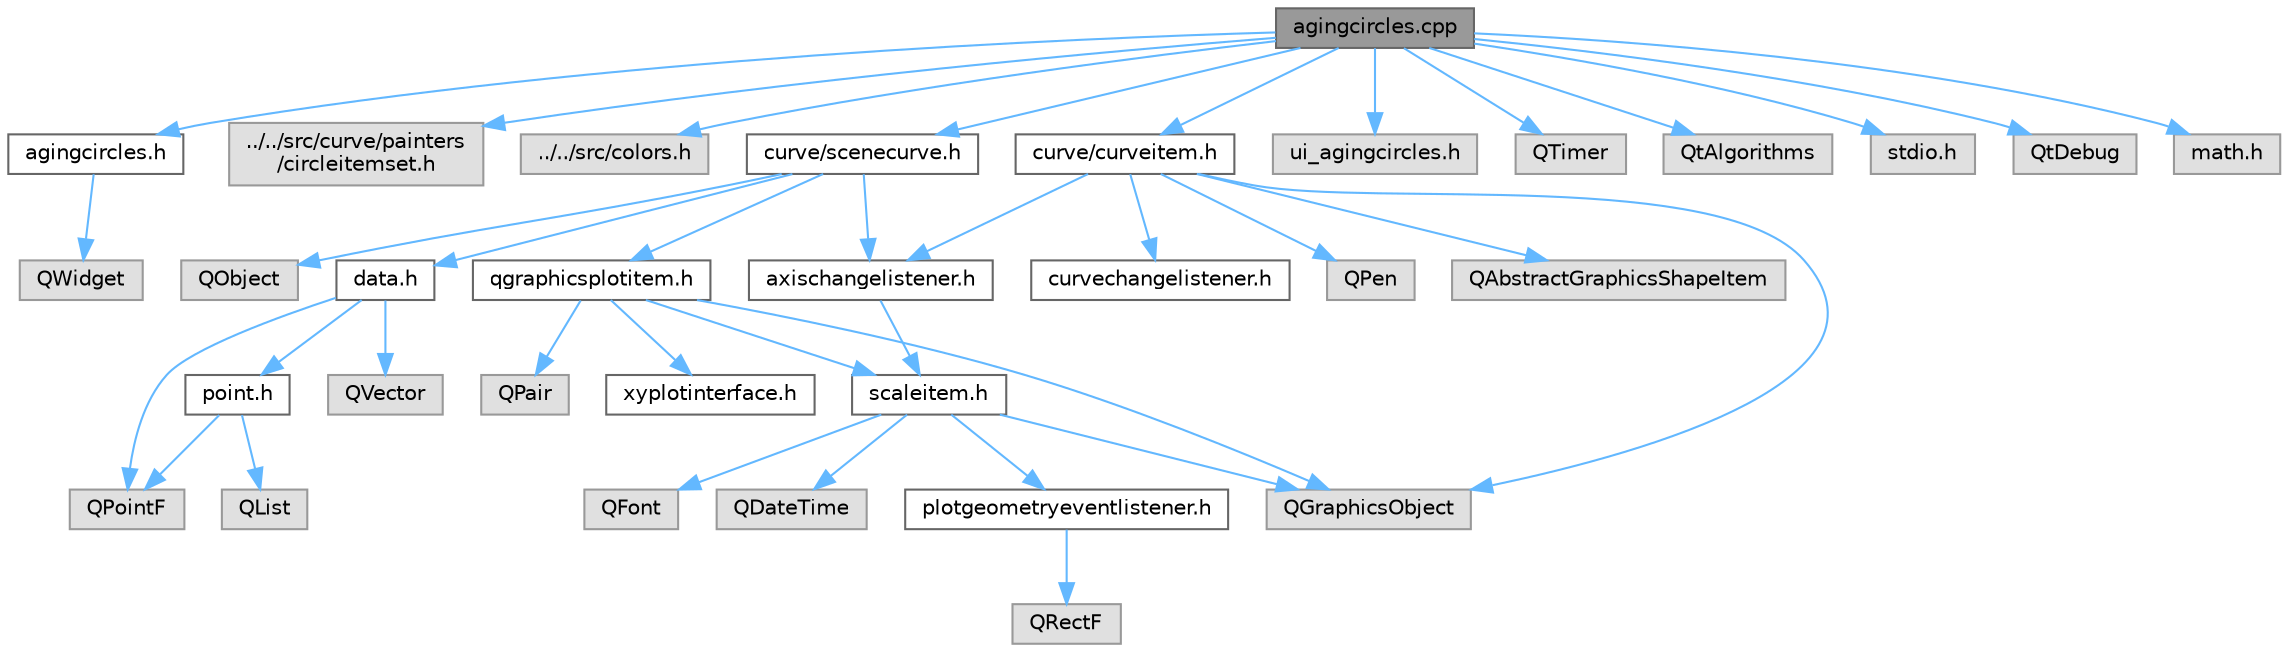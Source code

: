 digraph "agingcircles.cpp"
{
 // LATEX_PDF_SIZE
  bgcolor="transparent";
  edge [fontname=Helvetica,fontsize=10,labelfontname=Helvetica,labelfontsize=10];
  node [fontname=Helvetica,fontsize=10,shape=box,height=0.2,width=0.4];
  Node1 [label="agingcircles.cpp",height=0.2,width=0.4,color="gray40", fillcolor="grey60", style="filled", fontcolor="black",tooltip=" "];
  Node1 -> Node2 [color="steelblue1",style="solid"];
  Node2 [label="agingcircles.h",height=0.2,width=0.4,color="grey40", fillcolor="white", style="filled",URL="$agingcircles_8h.html",tooltip=" "];
  Node2 -> Node3 [color="steelblue1",style="solid"];
  Node3 [label="QWidget",height=0.2,width=0.4,color="grey60", fillcolor="#E0E0E0", style="filled",tooltip=" "];
  Node1 -> Node4 [color="steelblue1",style="solid"];
  Node4 [label="../../src/curve/painters\l/circleitemset.h",height=0.2,width=0.4,color="grey60", fillcolor="#E0E0E0", style="filled",tooltip=" "];
  Node1 -> Node5 [color="steelblue1",style="solid"];
  Node5 [label="../../src/colors.h",height=0.2,width=0.4,color="grey60", fillcolor="#E0E0E0", style="filled",tooltip=" "];
  Node1 -> Node6 [color="steelblue1",style="solid"];
  Node6 [label="curve/curveitem.h",height=0.2,width=0.4,color="grey40", fillcolor="white", style="filled",URL="$curveitem_8h.html",tooltip=" "];
  Node6 -> Node7 [color="steelblue1",style="solid"];
  Node7 [label="QGraphicsObject",height=0.2,width=0.4,color="grey60", fillcolor="#E0E0E0", style="filled",tooltip=" "];
  Node6 -> Node8 [color="steelblue1",style="solid"];
  Node8 [label="QAbstractGraphicsShapeItem",height=0.2,width=0.4,color="grey60", fillcolor="#E0E0E0", style="filled",tooltip=" "];
  Node6 -> Node9 [color="steelblue1",style="solid"];
  Node9 [label="axischangelistener.h",height=0.2,width=0.4,color="grey40", fillcolor="white", style="filled",URL="$axischangelistener_8h.html",tooltip=" "];
  Node9 -> Node10 [color="steelblue1",style="solid"];
  Node10 [label="scaleitem.h",height=0.2,width=0.4,color="grey40", fillcolor="white", style="filled",URL="$scaleitem_8h.html",tooltip=" "];
  Node10 -> Node7 [color="steelblue1",style="solid"];
  Node10 -> Node11 [color="steelblue1",style="solid"];
  Node11 [label="plotgeometryeventlistener.h",height=0.2,width=0.4,color="grey40", fillcolor="white", style="filled",URL="$plotgeometryeventlistener_8h.html",tooltip=" "];
  Node11 -> Node12 [color="steelblue1",style="solid"];
  Node12 [label="QRectF",height=0.2,width=0.4,color="grey60", fillcolor="#E0E0E0", style="filled",tooltip=" "];
  Node10 -> Node13 [color="steelblue1",style="solid"];
  Node13 [label="QFont",height=0.2,width=0.4,color="grey60", fillcolor="#E0E0E0", style="filled",tooltip=" "];
  Node10 -> Node14 [color="steelblue1",style="solid"];
  Node14 [label="QDateTime",height=0.2,width=0.4,color="grey60", fillcolor="#E0E0E0", style="filled",tooltip=" "];
  Node6 -> Node15 [color="steelblue1",style="solid"];
  Node15 [label="curvechangelistener.h",height=0.2,width=0.4,color="grey40", fillcolor="white", style="filled",URL="$curvechangelistener_8h.html",tooltip=" "];
  Node6 -> Node16 [color="steelblue1",style="solid"];
  Node16 [label="QPen",height=0.2,width=0.4,color="grey60", fillcolor="#E0E0E0", style="filled",tooltip=" "];
  Node1 -> Node17 [color="steelblue1",style="solid"];
  Node17 [label="ui_agingcircles.h",height=0.2,width=0.4,color="grey60", fillcolor="#E0E0E0", style="filled",tooltip=" "];
  Node1 -> Node18 [color="steelblue1",style="solid"];
  Node18 [label="QTimer",height=0.2,width=0.4,color="grey60", fillcolor="#E0E0E0", style="filled",tooltip=" "];
  Node1 -> Node19 [color="steelblue1",style="solid"];
  Node19 [label="QtAlgorithms",height=0.2,width=0.4,color="grey60", fillcolor="#E0E0E0", style="filled",tooltip=" "];
  Node1 -> Node20 [color="steelblue1",style="solid"];
  Node20 [label="stdio.h",height=0.2,width=0.4,color="grey60", fillcolor="#E0E0E0", style="filled",tooltip=" "];
  Node1 -> Node21 [color="steelblue1",style="solid"];
  Node21 [label="QtDebug",height=0.2,width=0.4,color="grey60", fillcolor="#E0E0E0", style="filled",tooltip=" "];
  Node1 -> Node22 [color="steelblue1",style="solid"];
  Node22 [label="math.h",height=0.2,width=0.4,color="grey60", fillcolor="#E0E0E0", style="filled",tooltip=" "];
  Node1 -> Node23 [color="steelblue1",style="solid"];
  Node23 [label="curve/scenecurve.h",height=0.2,width=0.4,color="grey40", fillcolor="white", style="filled",URL="$scenecurve_8h.html",tooltip=" "];
  Node23 -> Node24 [color="steelblue1",style="solid"];
  Node24 [label="QObject",height=0.2,width=0.4,color="grey60", fillcolor="#E0E0E0", style="filled",tooltip=" "];
  Node23 -> Node25 [color="steelblue1",style="solid"];
  Node25 [label="qgraphicsplotitem.h",height=0.2,width=0.4,color="grey40", fillcolor="white", style="filled",URL="$qgraphicsplotitem_8h.html",tooltip=" "];
  Node25 -> Node7 [color="steelblue1",style="solid"];
  Node25 -> Node26 [color="steelblue1",style="solid"];
  Node26 [label="QPair",height=0.2,width=0.4,color="grey60", fillcolor="#E0E0E0", style="filled",tooltip=" "];
  Node25 -> Node10 [color="steelblue1",style="solid"];
  Node25 -> Node27 [color="steelblue1",style="solid"];
  Node27 [label="xyplotinterface.h",height=0.2,width=0.4,color="grey40", fillcolor="white", style="filled",URL="$xyplotinterface_8h.html",tooltip=" "];
  Node23 -> Node9 [color="steelblue1",style="solid"];
  Node23 -> Node28 [color="steelblue1",style="solid"];
  Node28 [label="data.h",height=0.2,width=0.4,color="grey40", fillcolor="white", style="filled",URL="$data_8h.html",tooltip=" "];
  Node28 -> Node29 [color="steelblue1",style="solid"];
  Node29 [label="QVector",height=0.2,width=0.4,color="grey60", fillcolor="#E0E0E0", style="filled",tooltip=" "];
  Node28 -> Node30 [color="steelblue1",style="solid"];
  Node30 [label="QPointF",height=0.2,width=0.4,color="grey60", fillcolor="#E0E0E0", style="filled",tooltip=" "];
  Node28 -> Node31 [color="steelblue1",style="solid"];
  Node31 [label="point.h",height=0.2,width=0.4,color="grey40", fillcolor="white", style="filled",URL="$point_8h.html",tooltip=" "];
  Node31 -> Node30 [color="steelblue1",style="solid"];
  Node31 -> Node32 [color="steelblue1",style="solid"];
  Node32 [label="QList",height=0.2,width=0.4,color="grey60", fillcolor="#E0E0E0", style="filled",tooltip=" "];
}
